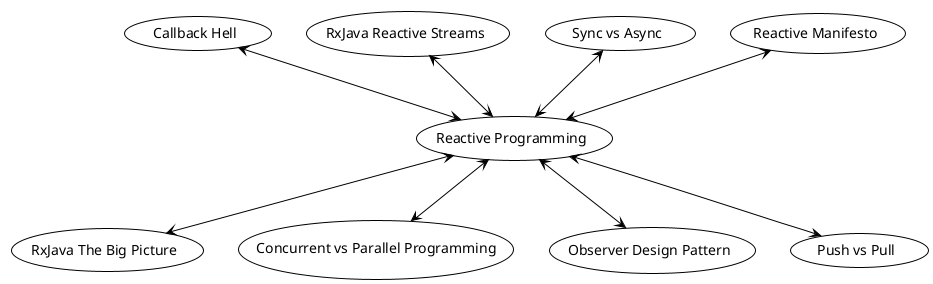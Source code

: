 @startuml

!theme plain


(Reactive Programming) <-up-> (Reactive Manifesto)
(Reactive Programming) <-up-> (Sync vs Async)
(Reactive Programming) <-up-> (RxJava Reactive Streams)
(Reactive Programming) <-up-> (Callback Hell)
(Reactive Programming) <--> (RxJava The Big Picture)
(Reactive Programming) <--> (Concurrent vs Parallel Programming)
(Reactive Programming) <--> (Observer Design Pattern)
(Reactive Programming) <--> (Push vs Pull)

@enduml
